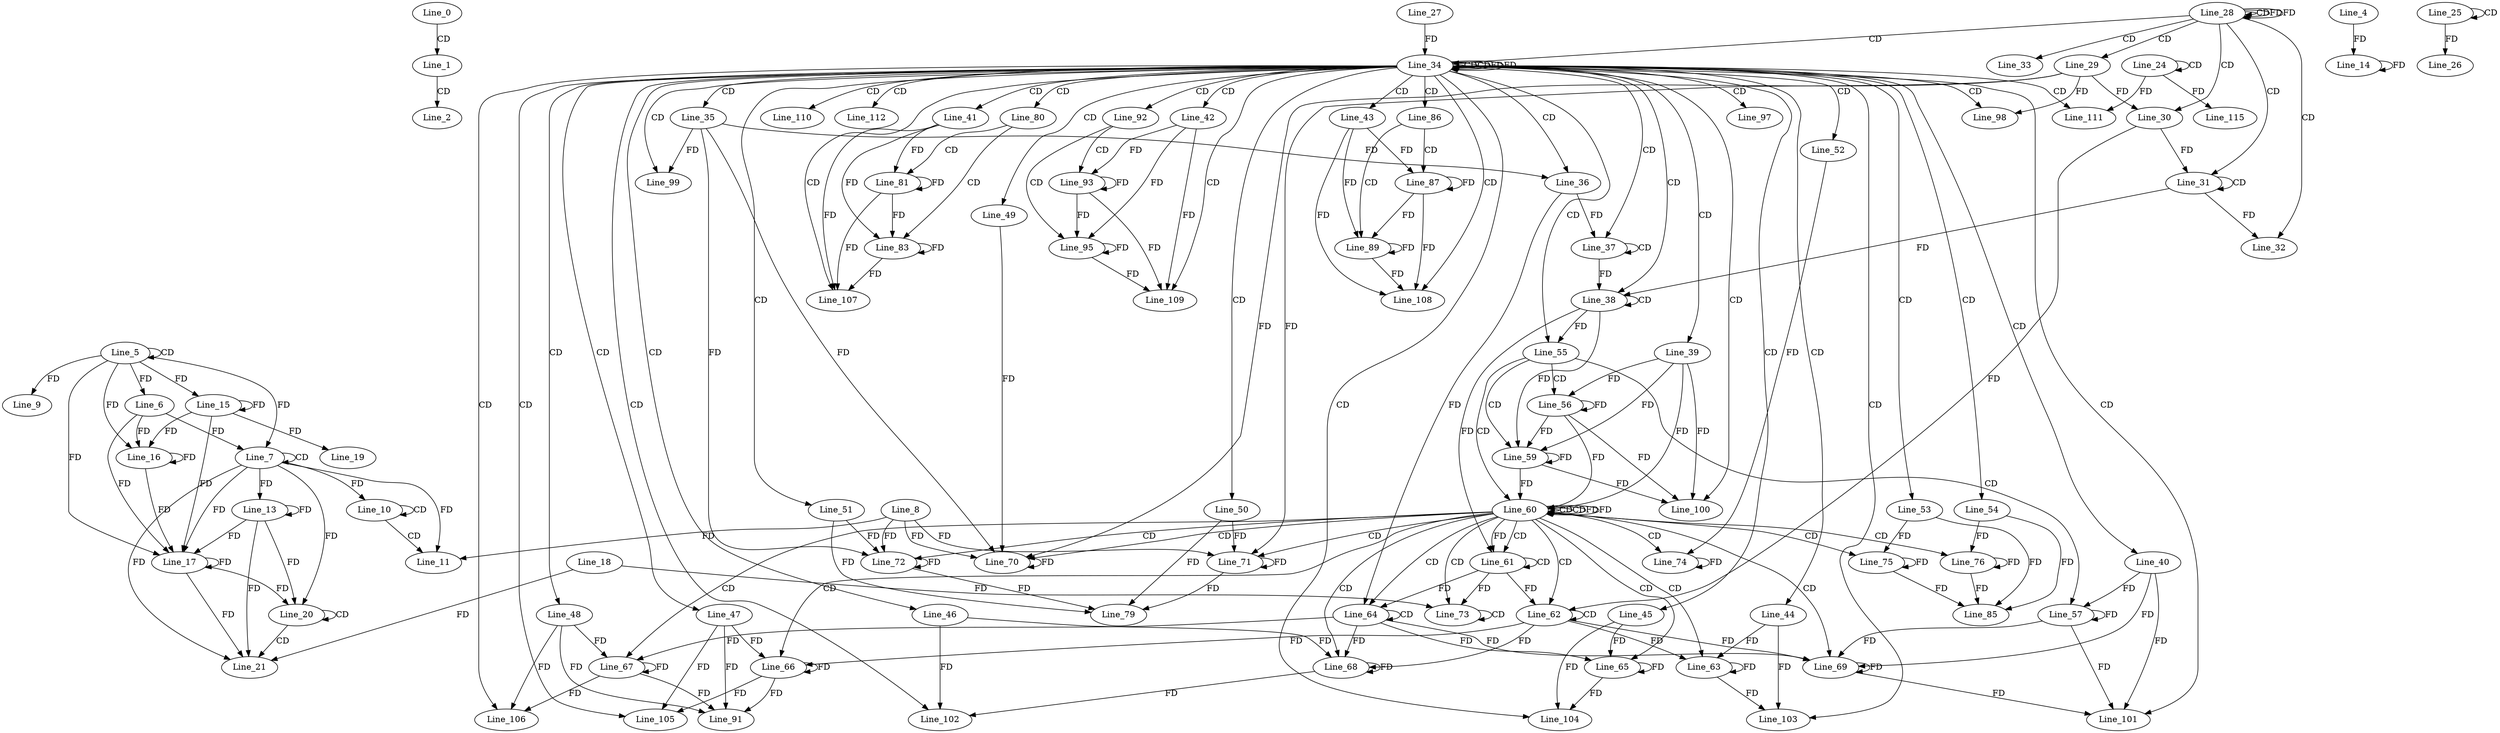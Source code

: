 digraph G {
  Line_0;
  Line_1;
  Line_2;
  Line_5;
  Line_5;
  Line_6;
  Line_7;
  Line_7;
  Line_6;
  Line_9;
  Line_10;
  Line_10;
  Line_11;
  Line_8;
  Line_11;
  Line_11;
  Line_13;
  Line_4;
  Line_14;
  Line_15;
  Line_15;
  Line_16;
  Line_16;
  Line_17;
  Line_17;
  Line_19;
  Line_20;
  Line_20;
  Line_21;
  Line_18;
  Line_21;
  Line_21;
  Line_24;
  Line_24;
  Line_25;
  Line_25;
  Line_26;
  Line_28;
  Line_28;
  Line_28;
  Line_29;
  Line_30;
  Line_30;
  Line_31;
  Line_31;
  Line_32;
  Line_33;
  Line_34;
  Line_27;
  Line_34;
  Line_34;
  Line_35;
  Line_36;
  Line_36;
  Line_37;
  Line_37;
  Line_38;
  Line_38;
  Line_39;
  Line_40;
  Line_41;
  Line_42;
  Line_43;
  Line_44;
  Line_45;
  Line_46;
  Line_47;
  Line_48;
  Line_49;
  Line_50;
  Line_51;
  Line_52;
  Line_53;
  Line_54;
  Line_55;
  Line_55;
  Line_56;
  Line_57;
  Line_59;
  Line_59;
  Line_60;
  Line_60;
  Line_60;
  Line_61;
  Line_61;
  Line_62;
  Line_62;
  Line_63;
  Line_64;
  Line_64;
  Line_65;
  Line_66;
  Line_67;
  Line_68;
  Line_69;
  Line_70;
  Line_70;
  Line_70;
  Line_71;
  Line_71;
  Line_71;
  Line_72;
  Line_72;
  Line_72;
  Line_73;
  Line_73;
  Line_74;
  Line_75;
  Line_75;
  Line_76;
  Line_76;
  Line_79;
  Line_79;
  Line_80;
  Line_81;
  Line_83;
  Line_83;
  Line_85;
  Line_85;
  Line_86;
  Line_87;
  Line_89;
  Line_89;
  Line_91;
  Line_91;
  Line_92;
  Line_93;
  Line_95;
  Line_95;
  Line_97;
  Line_98;
  Line_99;
  Line_100;
  Line_101;
  Line_102;
  Line_103;
  Line_104;
  Line_105;
  Line_106;
  Line_107;
  Line_108;
  Line_109;
  Line_110;
  Line_111;
  Line_112;
  Line_115;
  Line_0 -> Line_1 [ label="CD" ];
  Line_1 -> Line_2 [ label="CD" ];
  Line_5 -> Line_5 [ label="CD" ];
  Line_5 -> Line_6 [ label="FD" ];
  Line_7 -> Line_7 [ label="CD" ];
  Line_5 -> Line_7 [ label="FD" ];
  Line_6 -> Line_7 [ label="FD" ];
  Line_5 -> Line_9 [ label="FD" ];
  Line_10 -> Line_10 [ label="CD" ];
  Line_7 -> Line_10 [ label="FD" ];
  Line_10 -> Line_11 [ label="CD" ];
  Line_8 -> Line_11 [ label="FD" ];
  Line_7 -> Line_11 [ label="FD" ];
  Line_7 -> Line_13 [ label="FD" ];
  Line_13 -> Line_13 [ label="FD" ];
  Line_4 -> Line_14 [ label="FD" ];
  Line_14 -> Line_14 [ label="FD" ];
  Line_5 -> Line_15 [ label="FD" ];
  Line_15 -> Line_15 [ label="FD" ];
  Line_6 -> Line_16 [ label="FD" ];
  Line_16 -> Line_16 [ label="FD" ];
  Line_5 -> Line_16 [ label="FD" ];
  Line_15 -> Line_16 [ label="FD" ];
  Line_7 -> Line_17 [ label="FD" ];
  Line_13 -> Line_17 [ label="FD" ];
  Line_17 -> Line_17 [ label="FD" ];
  Line_5 -> Line_17 [ label="FD" ];
  Line_15 -> Line_17 [ label="FD" ];
  Line_6 -> Line_17 [ label="FD" ];
  Line_16 -> Line_17 [ label="FD" ];
  Line_15 -> Line_19 [ label="FD" ];
  Line_20 -> Line_20 [ label="CD" ];
  Line_7 -> Line_20 [ label="FD" ];
  Line_13 -> Line_20 [ label="FD" ];
  Line_17 -> Line_20 [ label="FD" ];
  Line_20 -> Line_21 [ label="CD" ];
  Line_18 -> Line_21 [ label="FD" ];
  Line_7 -> Line_21 [ label="FD" ];
  Line_13 -> Line_21 [ label="FD" ];
  Line_17 -> Line_21 [ label="FD" ];
  Line_24 -> Line_24 [ label="CD" ];
  Line_25 -> Line_25 [ label="CD" ];
  Line_25 -> Line_26 [ label="FD" ];
  Line_28 -> Line_28 [ label="CD" ];
  Line_28 -> Line_28 [ label="FD" ];
  Line_28 -> Line_29 [ label="CD" ];
  Line_28 -> Line_30 [ label="CD" ];
  Line_29 -> Line_30 [ label="FD" ];
  Line_28 -> Line_31 [ label="CD" ];
  Line_31 -> Line_31 [ label="CD" ];
  Line_30 -> Line_31 [ label="FD" ];
  Line_28 -> Line_32 [ label="CD" ];
  Line_31 -> Line_32 [ label="FD" ];
  Line_28 -> Line_33 [ label="CD" ];
  Line_28 -> Line_34 [ label="CD" ];
  Line_34 -> Line_34 [ label="CD" ];
  Line_27 -> Line_34 [ label="FD" ];
  Line_34 -> Line_34 [ label="CD" ];
  Line_34 -> Line_34 [ label="FD" ];
  Line_34 -> Line_35 [ label="CD" ];
  Line_34 -> Line_36 [ label="CD" ];
  Line_35 -> Line_36 [ label="FD" ];
  Line_34 -> Line_37 [ label="CD" ];
  Line_37 -> Line_37 [ label="CD" ];
  Line_36 -> Line_37 [ label="FD" ];
  Line_34 -> Line_38 [ label="CD" ];
  Line_38 -> Line_38 [ label="CD" ];
  Line_31 -> Line_38 [ label="FD" ];
  Line_37 -> Line_38 [ label="FD" ];
  Line_34 -> Line_39 [ label="CD" ];
  Line_34 -> Line_40 [ label="CD" ];
  Line_34 -> Line_41 [ label="CD" ];
  Line_34 -> Line_42 [ label="CD" ];
  Line_34 -> Line_43 [ label="CD" ];
  Line_34 -> Line_44 [ label="CD" ];
  Line_34 -> Line_45 [ label="CD" ];
  Line_34 -> Line_46 [ label="CD" ];
  Line_34 -> Line_47 [ label="CD" ];
  Line_34 -> Line_48 [ label="CD" ];
  Line_34 -> Line_49 [ label="CD" ];
  Line_34 -> Line_50 [ label="CD" ];
  Line_34 -> Line_51 [ label="CD" ];
  Line_34 -> Line_52 [ label="CD" ];
  Line_34 -> Line_53 [ label="CD" ];
  Line_34 -> Line_54 [ label="CD" ];
  Line_34 -> Line_55 [ label="CD" ];
  Line_38 -> Line_55 [ label="FD" ];
  Line_55 -> Line_56 [ label="CD" ];
  Line_39 -> Line_56 [ label="FD" ];
  Line_56 -> Line_56 [ label="FD" ];
  Line_55 -> Line_57 [ label="CD" ];
  Line_40 -> Line_57 [ label="FD" ];
  Line_57 -> Line_57 [ label="FD" ];
  Line_55 -> Line_59 [ label="CD" ];
  Line_39 -> Line_59 [ label="FD" ];
  Line_56 -> Line_59 [ label="FD" ];
  Line_59 -> Line_59 [ label="FD" ];
  Line_38 -> Line_59 [ label="FD" ];
  Line_55 -> Line_60 [ label="CD" ];
  Line_60 -> Line_60 [ label="CD" ];
  Line_39 -> Line_60 [ label="FD" ];
  Line_56 -> Line_60 [ label="FD" ];
  Line_59 -> Line_60 [ label="FD" ];
  Line_60 -> Line_60 [ label="CD" ];
  Line_60 -> Line_60 [ label="FD" ];
  Line_60 -> Line_61 [ label="CD" ];
  Line_61 -> Line_61 [ label="CD" ];
  Line_38 -> Line_61 [ label="FD" ];
  Line_60 -> Line_61 [ label="FD" ];
  Line_60 -> Line_62 [ label="CD" ];
  Line_62 -> Line_62 [ label="CD" ];
  Line_30 -> Line_62 [ label="FD" ];
  Line_61 -> Line_62 [ label="FD" ];
  Line_60 -> Line_63 [ label="CD" ];
  Line_63 -> Line_63 [ label="FD" ];
  Line_44 -> Line_63 [ label="FD" ];
  Line_62 -> Line_63 [ label="FD" ];
  Line_60 -> Line_64 [ label="CD" ];
  Line_64 -> Line_64 [ label="CD" ];
  Line_36 -> Line_64 [ label="FD" ];
  Line_61 -> Line_64 [ label="FD" ];
  Line_60 -> Line_65 [ label="CD" ];
  Line_65 -> Line_65 [ label="FD" ];
  Line_45 -> Line_65 [ label="FD" ];
  Line_64 -> Line_65 [ label="FD" ];
  Line_60 -> Line_66 [ label="CD" ];
  Line_66 -> Line_66 [ label="FD" ];
  Line_47 -> Line_66 [ label="FD" ];
  Line_62 -> Line_66 [ label="FD" ];
  Line_60 -> Line_67 [ label="CD" ];
  Line_67 -> Line_67 [ label="FD" ];
  Line_48 -> Line_67 [ label="FD" ];
  Line_64 -> Line_67 [ label="FD" ];
  Line_60 -> Line_68 [ label="CD" ];
  Line_68 -> Line_68 [ label="FD" ];
  Line_46 -> Line_68 [ label="FD" ];
  Line_62 -> Line_68 [ label="FD" ];
  Line_64 -> Line_68 [ label="FD" ];
  Line_60 -> Line_69 [ label="CD" ];
  Line_69 -> Line_69 [ label="FD" ];
  Line_40 -> Line_69 [ label="FD" ];
  Line_57 -> Line_69 [ label="FD" ];
  Line_62 -> Line_69 [ label="FD" ];
  Line_64 -> Line_69 [ label="FD" ];
  Line_60 -> Line_70 [ label="CD" ];
  Line_70 -> Line_70 [ label="FD" ];
  Line_49 -> Line_70 [ label="FD" ];
  Line_8 -> Line_70 [ label="FD" ];
  Line_29 -> Line_70 [ label="FD" ];
  Line_35 -> Line_70 [ label="FD" ];
  Line_60 -> Line_71 [ label="CD" ];
  Line_71 -> Line_71 [ label="FD" ];
  Line_50 -> Line_71 [ label="FD" ];
  Line_8 -> Line_71 [ label="FD" ];
  Line_29 -> Line_71 [ label="FD" ];
  Line_60 -> Line_72 [ label="CD" ];
  Line_72 -> Line_72 [ label="FD" ];
  Line_51 -> Line_72 [ label="FD" ];
  Line_8 -> Line_72 [ label="FD" ];
  Line_35 -> Line_72 [ label="FD" ];
  Line_60 -> Line_73 [ label="CD" ];
  Line_73 -> Line_73 [ label="CD" ];
  Line_18 -> Line_73 [ label="FD" ];
  Line_61 -> Line_73 [ label="FD" ];
  Line_60 -> Line_74 [ label="CD" ];
  Line_74 -> Line_74 [ label="FD" ];
  Line_52 -> Line_74 [ label="FD" ];
  Line_60 -> Line_75 [ label="CD" ];
  Line_75 -> Line_75 [ label="FD" ];
  Line_53 -> Line_75 [ label="FD" ];
  Line_60 -> Line_76 [ label="CD" ];
  Line_76 -> Line_76 [ label="FD" ];
  Line_54 -> Line_76 [ label="FD" ];
  Line_71 -> Line_79 [ label="FD" ];
  Line_50 -> Line_79 [ label="FD" ];
  Line_72 -> Line_79 [ label="FD" ];
  Line_51 -> Line_79 [ label="FD" ];
  Line_34 -> Line_80 [ label="CD" ];
  Line_80 -> Line_81 [ label="CD" ];
  Line_41 -> Line_81 [ label="FD" ];
  Line_81 -> Line_81 [ label="FD" ];
  Line_80 -> Line_83 [ label="CD" ];
  Line_41 -> Line_83 [ label="FD" ];
  Line_81 -> Line_83 [ label="FD" ];
  Line_83 -> Line_83 [ label="FD" ];
  Line_75 -> Line_85 [ label="FD" ];
  Line_53 -> Line_85 [ label="FD" ];
  Line_76 -> Line_85 [ label="FD" ];
  Line_54 -> Line_85 [ label="FD" ];
  Line_34 -> Line_86 [ label="CD" ];
  Line_86 -> Line_87 [ label="CD" ];
  Line_43 -> Line_87 [ label="FD" ];
  Line_87 -> Line_87 [ label="FD" ];
  Line_86 -> Line_89 [ label="CD" ];
  Line_43 -> Line_89 [ label="FD" ];
  Line_87 -> Line_89 [ label="FD" ];
  Line_89 -> Line_89 [ label="FD" ];
  Line_66 -> Line_91 [ label="FD" ];
  Line_47 -> Line_91 [ label="FD" ];
  Line_67 -> Line_91 [ label="FD" ];
  Line_48 -> Line_91 [ label="FD" ];
  Line_34 -> Line_92 [ label="CD" ];
  Line_92 -> Line_93 [ label="CD" ];
  Line_42 -> Line_93 [ label="FD" ];
  Line_93 -> Line_93 [ label="FD" ];
  Line_92 -> Line_95 [ label="CD" ];
  Line_42 -> Line_95 [ label="FD" ];
  Line_93 -> Line_95 [ label="FD" ];
  Line_95 -> Line_95 [ label="FD" ];
  Line_34 -> Line_97 [ label="CD" ];
  Line_34 -> Line_98 [ label="CD" ];
  Line_29 -> Line_98 [ label="FD" ];
  Line_34 -> Line_99 [ label="CD" ];
  Line_35 -> Line_99 [ label="FD" ];
  Line_34 -> Line_100 [ label="CD" ];
  Line_39 -> Line_100 [ label="FD" ];
  Line_56 -> Line_100 [ label="FD" ];
  Line_59 -> Line_100 [ label="FD" ];
  Line_34 -> Line_101 [ label="CD" ];
  Line_69 -> Line_101 [ label="FD" ];
  Line_40 -> Line_101 [ label="FD" ];
  Line_57 -> Line_101 [ label="FD" ];
  Line_34 -> Line_102 [ label="CD" ];
  Line_68 -> Line_102 [ label="FD" ];
  Line_46 -> Line_102 [ label="FD" ];
  Line_34 -> Line_103 [ label="CD" ];
  Line_63 -> Line_103 [ label="FD" ];
  Line_44 -> Line_103 [ label="FD" ];
  Line_34 -> Line_104 [ label="CD" ];
  Line_65 -> Line_104 [ label="FD" ];
  Line_45 -> Line_104 [ label="FD" ];
  Line_34 -> Line_105 [ label="CD" ];
  Line_66 -> Line_105 [ label="FD" ];
  Line_47 -> Line_105 [ label="FD" ];
  Line_34 -> Line_106 [ label="CD" ];
  Line_67 -> Line_106 [ label="FD" ];
  Line_48 -> Line_106 [ label="FD" ];
  Line_34 -> Line_107 [ label="CD" ];
  Line_41 -> Line_107 [ label="FD" ];
  Line_81 -> Line_107 [ label="FD" ];
  Line_83 -> Line_107 [ label="FD" ];
  Line_34 -> Line_108 [ label="CD" ];
  Line_43 -> Line_108 [ label="FD" ];
  Line_87 -> Line_108 [ label="FD" ];
  Line_89 -> Line_108 [ label="FD" ];
  Line_34 -> Line_109 [ label="CD" ];
  Line_42 -> Line_109 [ label="FD" ];
  Line_93 -> Line_109 [ label="FD" ];
  Line_95 -> Line_109 [ label="FD" ];
  Line_34 -> Line_110 [ label="CD" ];
  Line_34 -> Line_111 [ label="CD" ];
  Line_24 -> Line_111 [ label="FD" ];
  Line_34 -> Line_112 [ label="CD" ];
  Line_24 -> Line_115 [ label="FD" ];
  Line_28 -> Line_28 [ label="FD" ];
  Line_34 -> Line_34 [ label="FD" ];
  Line_60 -> Line_60 [ label="FD" ];
}
